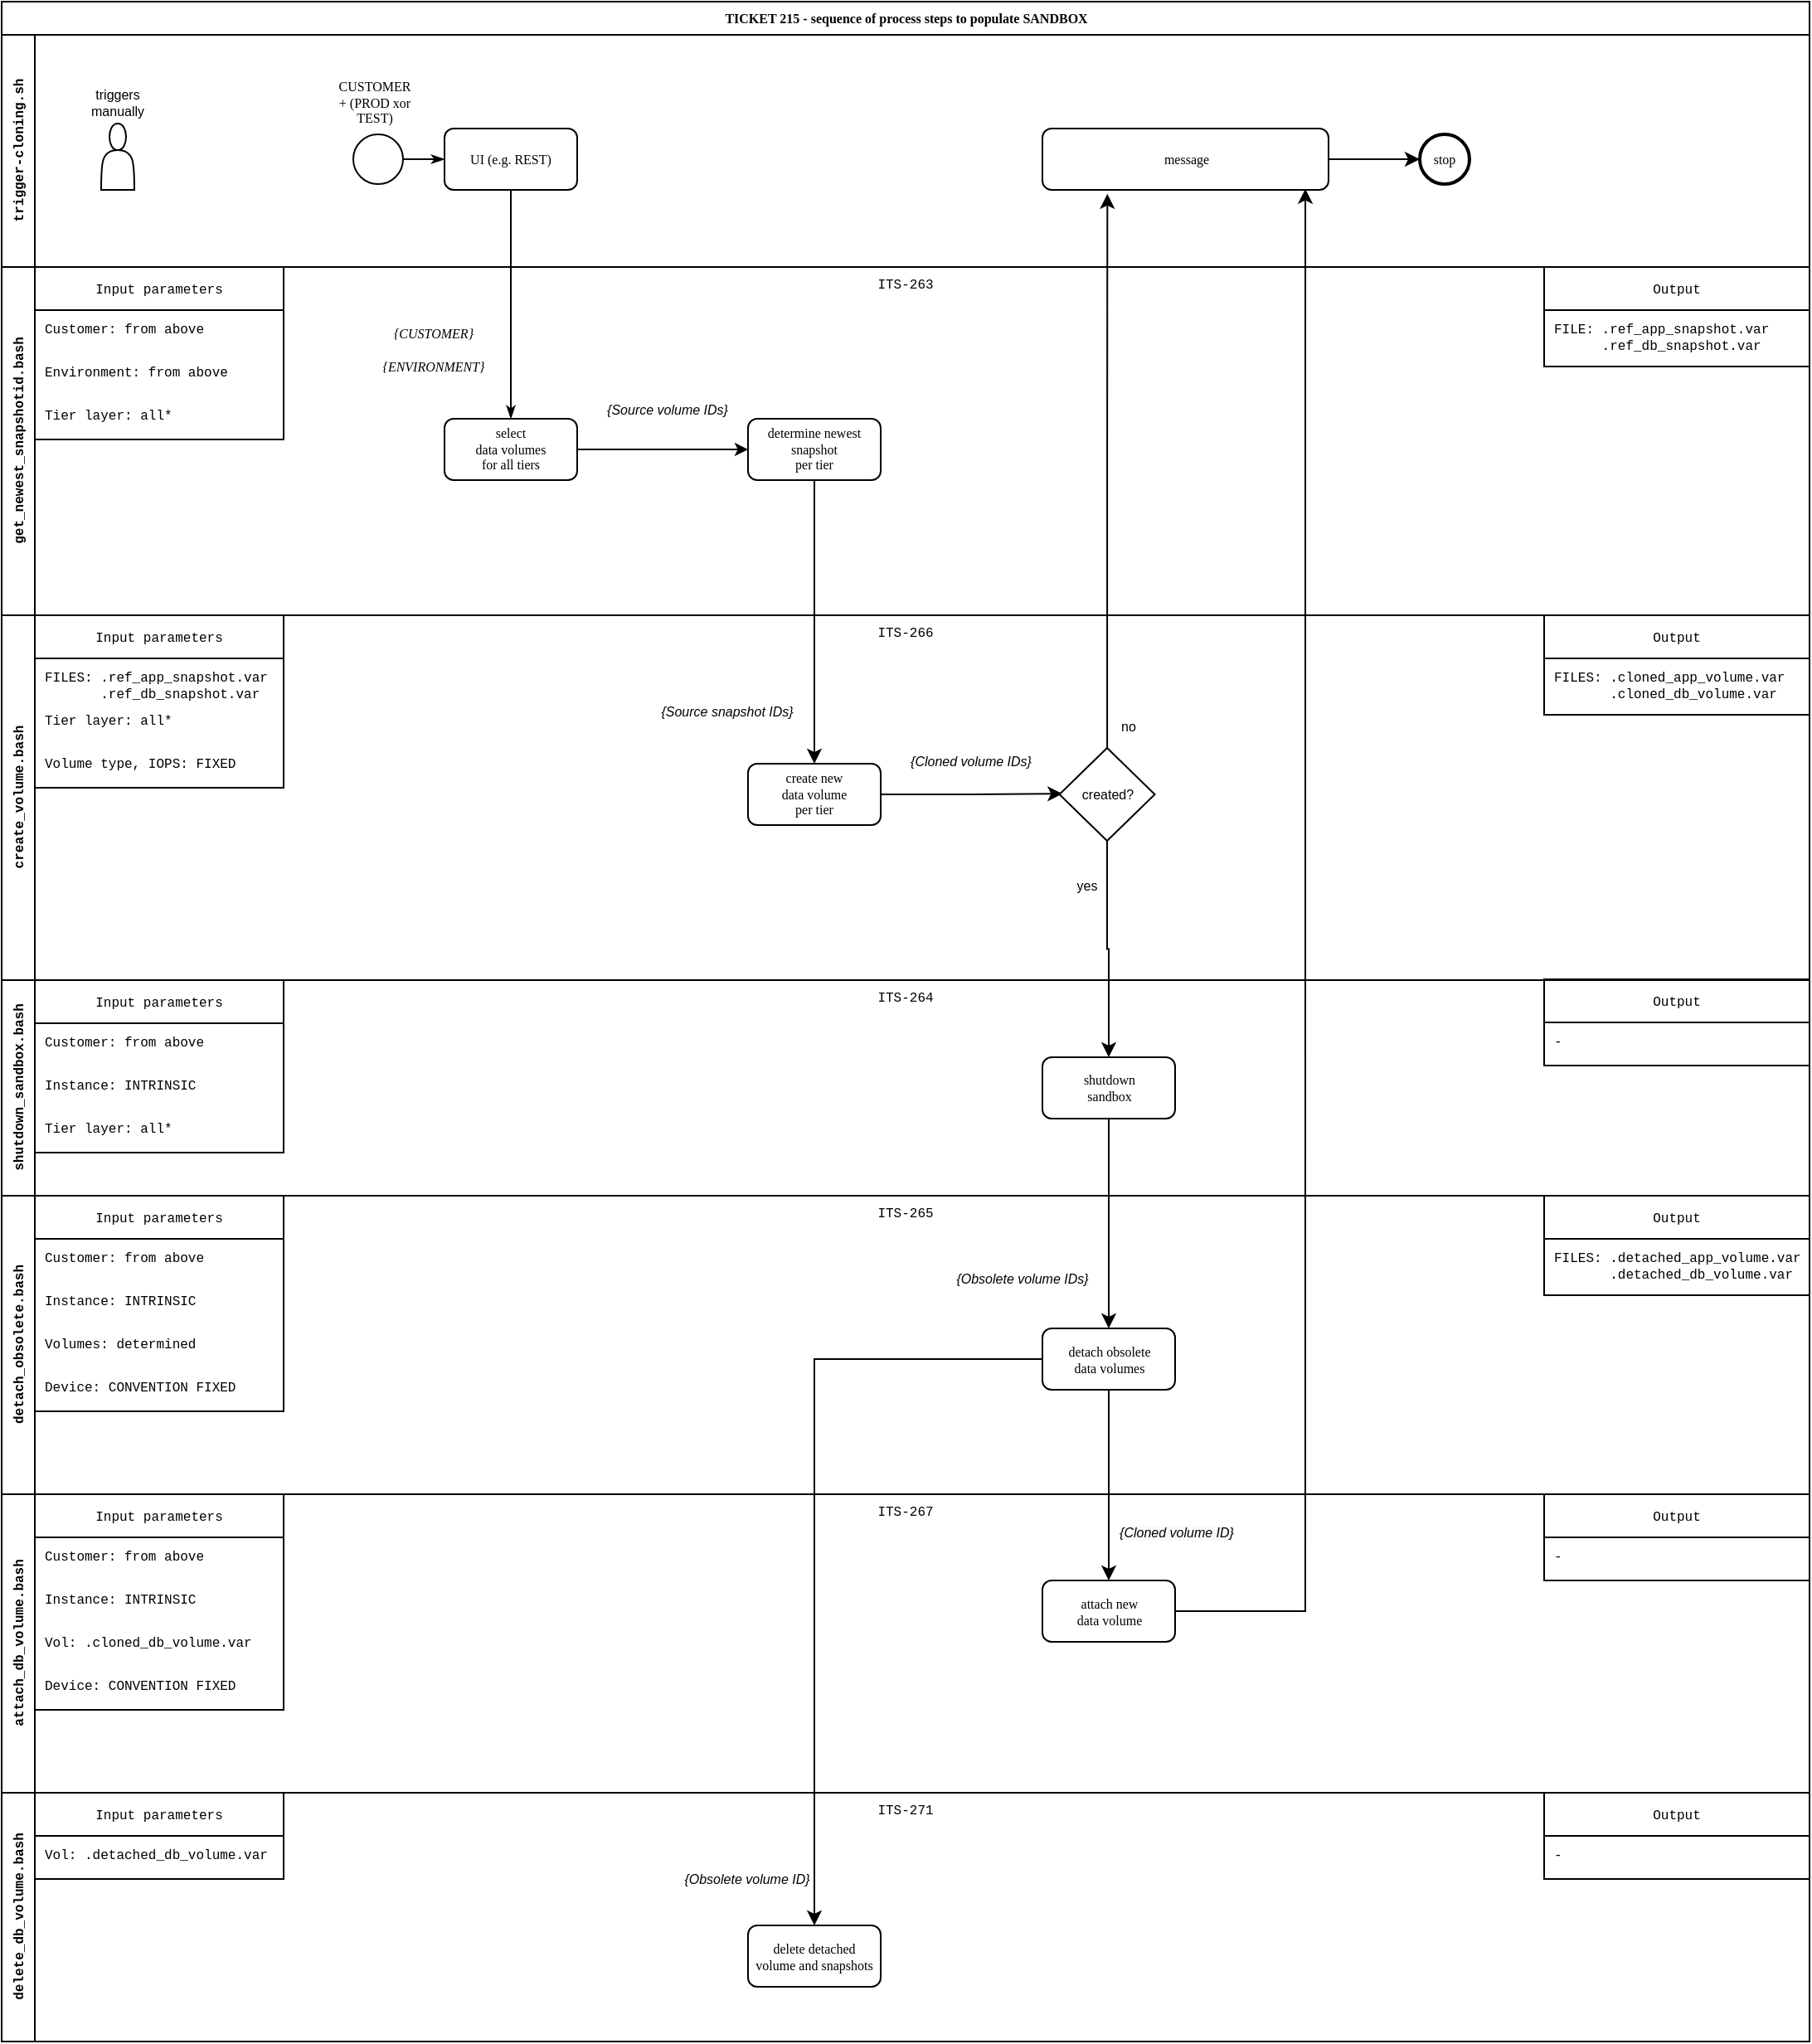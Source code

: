 <mxfile version="16.6.1" type="github">
  <diagram name="Page-1" id="c7488fd3-1785-93aa-aadb-54a6760d102a">
    <mxGraphModel dx="990" dy="541" grid="1" gridSize="10" guides="1" tooltips="1" connect="1" arrows="1" fold="1" page="1" pageScale="1" pageWidth="827" pageHeight="1169" background="none" math="0" shadow="0">
      <root>
        <mxCell id="0" />
        <mxCell id="1" parent="0" />
        <mxCell id="2b4e8129b02d487f-1" value="TICKET 215 - sequence of process steps to populate SANDBOX" style="swimlane;html=1;childLayout=stackLayout;horizontal=1;startSize=20;horizontalStack=0;rounded=0;shadow=0;labelBackgroundColor=none;strokeWidth=1;fontFamily=Verdana;fontSize=8;align=center;" parent="1" vertex="1">
          <mxGeometry x="190" y="100" width="1090" height="1230" as="geometry" />
        </mxCell>
        <mxCell id="2b4e8129b02d487f-2" value="trigger-cloning.sh" style="swimlane;html=1;startSize=20;horizontal=0;fontFamily=Courier New;fontSize=8;" parent="2b4e8129b02d487f-1" vertex="1">
          <mxGeometry y="20" width="1090" height="140" as="geometry" />
        </mxCell>
        <mxCell id="2b4e8129b02d487f-18" style="edgeStyle=orthogonalEdgeStyle;rounded=0;html=1;labelBackgroundColor=none;startArrow=none;startFill=0;startSize=5;endArrow=classicThin;endFill=1;endSize=5;jettySize=auto;orthogonalLoop=1;strokeWidth=1;fontFamily=Verdana;fontSize=8" parent="2b4e8129b02d487f-2" source="2b4e8129b02d487f-5" target="2b4e8129b02d487f-6" edge="1">
          <mxGeometry relative="1" as="geometry" />
        </mxCell>
        <mxCell id="2b4e8129b02d487f-5" value="CUSTOMER + (PROD xor TEST)" style="ellipse;whiteSpace=wrap;html=1;rounded=0;shadow=0;labelBackgroundColor=none;strokeWidth=1;fontFamily=Verdana;fontSize=8;align=center;movableLabel=1;" parent="2b4e8129b02d487f-2" vertex="1">
          <mxGeometry x="212" y="60" width="30" height="30" as="geometry">
            <mxPoint x="-2" y="-34" as="offset" />
          </mxGeometry>
        </mxCell>
        <mxCell id="2b4e8129b02d487f-6" value="UI (e.g. REST)" style="rounded=1;whiteSpace=wrap;html=1;shadow=0;labelBackgroundColor=none;strokeWidth=1;fontFamily=Verdana;fontSize=8;align=center;" parent="2b4e8129b02d487f-2" vertex="1">
          <mxGeometry x="267" y="56.5" width="80" height="37" as="geometry" />
        </mxCell>
        <mxCell id="8-xNJwOsNSznoQY5V4Vt-67" style="edgeStyle=orthogonalEdgeStyle;rounded=0;orthogonalLoop=1;jettySize=auto;html=1;entryX=0;entryY=0.5;entryDx=0;entryDy=0;fontFamily=Courier New;fontSize=8;endArrow=classic;endFill=1;strokeColor=#000000;" parent="2b4e8129b02d487f-2" source="2b4e8129b02d487f-9" target="2b4e8129b02d487f-11" edge="1">
          <mxGeometry relative="1" as="geometry" />
        </mxCell>
        <mxCell id="2b4e8129b02d487f-9" value="message" style="rounded=1;whiteSpace=wrap;html=1;shadow=0;labelBackgroundColor=none;strokeWidth=1;fontFamily=Verdana;fontSize=8;align=center;" parent="2b4e8129b02d487f-2" vertex="1">
          <mxGeometry x="627.5" y="56.5" width="172.5" height="37" as="geometry" />
        </mxCell>
        <mxCell id="2b4e8129b02d487f-11" value="stop" style="ellipse;whiteSpace=wrap;html=1;rounded=0;shadow=0;labelBackgroundColor=none;strokeWidth=2;fontFamily=Verdana;fontSize=8;align=center;" parent="2b4e8129b02d487f-2" vertex="1">
          <mxGeometry x="855" y="60" width="30" height="30" as="geometry" />
        </mxCell>
        <mxCell id="8-xNJwOsNSznoQY5V4Vt-18" value="triggers&lt;br&gt;manually" style="shape=actor;whiteSpace=wrap;html=1;fontSize=8;labelPadding=0;strokeOpacity=100;movableLabel=1;align=center;" parent="2b4e8129b02d487f-2" vertex="1">
          <mxGeometry x="60" y="53.5" width="20" height="40" as="geometry">
            <mxPoint y="-33" as="offset" />
          </mxGeometry>
        </mxCell>
        <mxCell id="2b4e8129b02d487f-24" value="&lt;i&gt;{ENVIRONMENT}&lt;/i&gt;" style="edgeStyle=orthogonalEdgeStyle;rounded=0;html=1;labelBackgroundColor=none;startArrow=none;startFill=0;startSize=5;endArrow=classicThin;endFill=1;endSize=5;jettySize=auto;orthogonalLoop=1;strokeWidth=1;fontFamily=Verdana;fontSize=8;fontColor=#000000;" parent="2b4e8129b02d487f-1" source="2b4e8129b02d487f-6" target="2b4e8129b02d487f-12" edge="1">
          <mxGeometry x="0.543" y="-47" relative="1" as="geometry">
            <mxPoint as="offset" />
          </mxGeometry>
        </mxCell>
        <mxCell id="2b4e8129b02d487f-3" value="get_newest_snapshotid.bash" style="swimlane;html=1;startSize=20;horizontal=0;fontSize=8;fontFamily=Courier New;" parent="2b4e8129b02d487f-1" vertex="1">
          <mxGeometry y="160" width="1090" height="210" as="geometry" />
        </mxCell>
        <mxCell id="8-xNJwOsNSznoQY5V4Vt-2" value="&lt;font style=&quot;font-size: 8px&quot;&gt;&lt;i&gt;{Source volume IDs}&lt;/i&gt;&lt;br&gt;&lt;/font&gt;" style="edgeStyle=orthogonalEdgeStyle;rounded=0;orthogonalLoop=1;jettySize=auto;html=1;exitX=1;exitY=0.5;exitDx=0;exitDy=0;fontColor=#000000;entryX=0;entryY=0.5;entryDx=0;entryDy=0;endSize=5;startSize=5;" parent="2b4e8129b02d487f-3" target="8-xNJwOsNSznoQY5V4Vt-1" edge="1" source="2b4e8129b02d487f-12">
          <mxGeometry x="0.046" y="25" relative="1" as="geometry">
            <mxPoint x="342" y="88.5" as="sourcePoint" />
            <mxPoint x="410" y="92" as="targetPoint" />
            <Array as="points" />
            <mxPoint as="offset" />
          </mxGeometry>
        </mxCell>
        <mxCell id="2b4e8129b02d487f-12" value="select&lt;br&gt;data volumes&lt;br&gt;for all tiers" style="rounded=1;whiteSpace=wrap;html=1;shadow=0;labelBackgroundColor=none;strokeWidth=1;fontFamily=Verdana;fontSize=8;align=center;" parent="2b4e8129b02d487f-3" vertex="1">
          <mxGeometry x="267" y="91.5" width="80" height="37" as="geometry" />
        </mxCell>
        <mxCell id="8-xNJwOsNSznoQY5V4Vt-1" value="determine newest&lt;br&gt;snapshot&lt;br&gt;per tier" style="rounded=1;whiteSpace=wrap;html=1;shadow=0;labelBackgroundColor=none;strokeWidth=1;fontFamily=Verdana;fontSize=8;align=center;" parent="2b4e8129b02d487f-3" vertex="1">
          <mxGeometry x="450" y="91.5" width="80" height="37" as="geometry" />
        </mxCell>
        <mxCell id="8-xNJwOsNSznoQY5V4Vt-50" value="ITS-263" style="text;html=1;strokeColor=none;fillColor=none;align=center;verticalAlign=middle;whiteSpace=wrap;overflow=hidden;fontFamily=Courier New;fontSize=8;" parent="2b4e8129b02d487f-3" vertex="1">
          <mxGeometry x="525" width="40" height="20" as="geometry" />
        </mxCell>
        <mxCell id="8-xNJwOsNSznoQY5V4Vt-56" value="Input parameters" style="swimlane;fontStyle=0;childLayout=stackLayout;horizontal=1;startSize=26;fillColor=none;horizontalStack=0;resizeParent=1;resizeParentMax=0;resizeLast=0;collapsible=1;marginBottom=0;fontFamily=Courier New;fontSize=8;strokeWidth=1;" parent="2b4e8129b02d487f-3" vertex="1">
          <mxGeometry x="20" width="150" height="104" as="geometry">
            <mxRectangle x="20" width="80" height="26" as="alternateBounds" />
          </mxGeometry>
        </mxCell>
        <mxCell id="8-xNJwOsNSznoQY5V4Vt-57" value="Customer: from above" style="text;strokeColor=none;fillColor=none;align=left;verticalAlign=top;spacingLeft=4;spacingRight=4;overflow=hidden;rotatable=0;points=[[0,0.5],[1,0.5]];portConstraint=eastwest;fontFamily=Courier New;fontSize=8;" parent="8-xNJwOsNSznoQY5V4Vt-56" vertex="1">
          <mxGeometry y="26" width="150" height="26" as="geometry" />
        </mxCell>
        <mxCell id="2IJYUb_n-DRgpL4vrt17-13" value="Environment: from above" style="text;strokeColor=none;fillColor=none;align=left;verticalAlign=top;spacingLeft=4;spacingRight=4;overflow=hidden;rotatable=0;points=[[0,0.5],[1,0.5]];portConstraint=eastwest;fontFamily=Courier New;fontSize=8;" vertex="1" parent="8-xNJwOsNSznoQY5V4Vt-56">
          <mxGeometry y="52" width="150" height="26" as="geometry" />
        </mxCell>
        <mxCell id="2IJYUb_n-DRgpL4vrt17-29" value="Tier layer: all*" style="text;strokeColor=none;fillColor=none;align=left;verticalAlign=top;spacingLeft=4;spacingRight=4;overflow=hidden;rotatable=0;points=[[0,0.5],[1,0.5]];portConstraint=eastwest;fontFamily=Courier New;fontSize=8;" vertex="1" parent="8-xNJwOsNSznoQY5V4Vt-56">
          <mxGeometry y="78" width="150" height="26" as="geometry" />
        </mxCell>
        <mxCell id="8-xNJwOsNSznoQY5V4Vt-61" value="Output" style="swimlane;fontStyle=0;childLayout=stackLayout;horizontal=1;startSize=26;fillColor=none;horizontalStack=0;resizeParent=1;resizeParentMax=0;resizeLast=0;collapsible=1;marginBottom=0;fontFamily=Courier New;fontSize=8;strokeWidth=1;" parent="2b4e8129b02d487f-3" vertex="1">
          <mxGeometry x="930" width="160" height="60" as="geometry">
            <mxRectangle x="20" width="80" height="26" as="alternateBounds" />
          </mxGeometry>
        </mxCell>
        <mxCell id="8-xNJwOsNSznoQY5V4Vt-62" value="FILE: .ref_app_snapshot.var&#xa;      .ref_db_snapshot.var" style="text;strokeColor=none;fillColor=none;align=left;verticalAlign=top;spacingLeft=4;spacingRight=4;overflow=hidden;rotatable=0;points=[[0,0.5],[1,0.5]];portConstraint=eastwest;fontFamily=Courier New;fontSize=8;" parent="8-xNJwOsNSznoQY5V4Vt-61" vertex="1">
          <mxGeometry y="26" width="160" height="34" as="geometry" />
        </mxCell>
        <mxCell id="2IJYUb_n-DRgpL4vrt17-26" value="&lt;i&gt;{CUSTOMER}&lt;/i&gt;" style="edgeStyle=orthogonalEdgeStyle;rounded=0;html=1;labelBackgroundColor=none;startArrow=none;startFill=0;startSize=5;endArrow=classicThin;endFill=1;endSize=5;jettySize=auto;orthogonalLoop=1;strokeWidth=1;fontFamily=Verdana;fontSize=8;fontColor=#000000;strokeColor=none;" edge="1" parent="2b4e8129b02d487f-3">
          <mxGeometry x="0.485" y="-47" relative="1" as="geometry">
            <mxPoint as="offset" />
            <mxPoint x="306.74" y="-46.5" as="sourcePoint" />
            <mxPoint x="306.74" y="70" as="targetPoint" />
          </mxGeometry>
        </mxCell>
        <mxCell id="2b4e8129b02d487f-4" value="create_volume.bash" style="swimlane;html=1;startSize=20;horizontal=0;fontSize=8;fontFamily=Courier New;" parent="2b4e8129b02d487f-1" vertex="1">
          <mxGeometry y="370" width="1090" height="220" as="geometry">
            <mxRectangle y="320" width="680" height="20" as="alternateBounds" />
          </mxGeometry>
        </mxCell>
        <mxCell id="8-xNJwOsNSznoQY5V4Vt-31" value="&lt;i&gt;{Cloned volume IDs}&lt;/i&gt;" style="edgeStyle=orthogonalEdgeStyle;rounded=0;orthogonalLoop=1;jettySize=auto;html=1;entryX=0.033;entryY=0.493;entryDx=0;entryDy=0;entryPerimeter=0;fontSize=8;strokeColor=#000000;fontColor=#000000;" parent="2b4e8129b02d487f-4" source="2b4e8129b02d487f-14" target="8-xNJwOsNSznoQY5V4Vt-23" edge="1">
          <mxGeometry x="-0.014" y="20" relative="1" as="geometry">
            <mxPoint as="offset" />
          </mxGeometry>
        </mxCell>
        <mxCell id="2b4e8129b02d487f-14" value="create new&lt;br&gt;data volume&lt;br&gt;per tier" style="rounded=1;whiteSpace=wrap;html=1;shadow=0;labelBackgroundColor=none;strokeWidth=1;fontFamily=Verdana;fontSize=8;align=center;" parent="2b4e8129b02d487f-4" vertex="1">
          <mxGeometry x="450" y="89.5" width="80" height="37" as="geometry" />
        </mxCell>
        <mxCell id="8-xNJwOsNSznoQY5V4Vt-23" value="created?" style="strokeWidth=1;html=1;shape=mxgraph.flowchart.decision;whiteSpace=wrap;fontSize=8;" parent="2b4e8129b02d487f-4" vertex="1">
          <mxGeometry x="637.75" y="80" width="57.5" height="56" as="geometry" />
        </mxCell>
        <mxCell id="8-xNJwOsNSznoQY5V4Vt-51" value="ITS-266" style="text;html=1;strokeColor=none;fillColor=none;align=center;verticalAlign=middle;whiteSpace=wrap;overflow=hidden;fontFamily=Courier New;fontSize=8;" parent="2b4e8129b02d487f-4" vertex="1">
          <mxGeometry x="525" width="40" height="20" as="geometry" />
        </mxCell>
        <mxCell id="8-xNJwOsNSznoQY5V4Vt-64" value="Input parameters" style="swimlane;fontStyle=0;childLayout=stackLayout;horizontal=1;startSize=26;fillColor=none;horizontalStack=0;resizeParent=1;resizeParentMax=0;resizeLast=0;collapsible=1;marginBottom=0;fontFamily=Courier New;fontSize=8;strokeWidth=1;" parent="2b4e8129b02d487f-4" vertex="1">
          <mxGeometry x="20" width="150" height="104" as="geometry">
            <mxRectangle x="20" width="80" height="26" as="alternateBounds" />
          </mxGeometry>
        </mxCell>
        <mxCell id="8-xNJwOsNSznoQY5V4Vt-65" value="FILES: .ref_app_snapshot.var&#xa;       .ref_db_snapshot.var" style="text;strokeColor=none;fillColor=none;align=left;verticalAlign=top;spacingLeft=4;spacingRight=4;overflow=hidden;rotatable=0;points=[[0,0.5],[1,0.5]];portConstraint=eastwest;fontFamily=Courier New;fontSize=8;" parent="8-xNJwOsNSznoQY5V4Vt-64" vertex="1">
          <mxGeometry y="26" width="150" height="26" as="geometry" />
        </mxCell>
        <mxCell id="8-xNJwOsNSznoQY5V4Vt-70" value="Tier layer: all*" style="text;strokeColor=none;fillColor=none;align=left;verticalAlign=top;spacingLeft=4;spacingRight=4;overflow=hidden;rotatable=0;points=[[0,0.5],[1,0.5]];portConstraint=eastwest;fontFamily=Courier New;fontSize=8;" parent="8-xNJwOsNSznoQY5V4Vt-64" vertex="1">
          <mxGeometry y="52" width="150" height="26" as="geometry" />
        </mxCell>
        <mxCell id="8-xNJwOsNSznoQY5V4Vt-71" value="Volume type, IOPS: FIXED" style="text;strokeColor=none;fillColor=none;align=left;verticalAlign=top;spacingLeft=4;spacingRight=4;overflow=hidden;rotatable=0;points=[[0,0.5],[1,0.5]];portConstraint=eastwest;fontFamily=Courier New;fontSize=8;" parent="8-xNJwOsNSznoQY5V4Vt-64" vertex="1">
          <mxGeometry y="78" width="150" height="26" as="geometry" />
        </mxCell>
        <mxCell id="8-xNJwOsNSznoQY5V4Vt-68" value="Output" style="swimlane;fontStyle=0;childLayout=stackLayout;horizontal=1;startSize=26;fillColor=none;horizontalStack=0;resizeParent=1;resizeParentMax=0;resizeLast=0;collapsible=1;marginBottom=0;fontFamily=Courier New;fontSize=8;strokeWidth=1;" parent="2b4e8129b02d487f-4" vertex="1">
          <mxGeometry x="930" width="160" height="60" as="geometry">
            <mxRectangle x="20" width="80" height="26" as="alternateBounds" />
          </mxGeometry>
        </mxCell>
        <mxCell id="8-xNJwOsNSznoQY5V4Vt-69" value="FILES: .cloned_app_volume.var&#xa;       .cloned_db_volume.var" style="text;strokeColor=none;fillColor=none;align=left;verticalAlign=top;spacingLeft=4;spacingRight=4;overflow=hidden;rotatable=0;points=[[0,0.5],[1,0.5]];portConstraint=eastwest;fontFamily=Courier New;fontSize=8;" parent="8-xNJwOsNSznoQY5V4Vt-68" vertex="1">
          <mxGeometry y="26" width="160" height="34" as="geometry" />
        </mxCell>
        <mxCell id="8-xNJwOsNSznoQY5V4Vt-11" value="&lt;i&gt;{Source snapshot IDs}&lt;/i&gt;" style="edgeStyle=orthogonalEdgeStyle;rounded=0;orthogonalLoop=1;jettySize=auto;html=1;fontSize=8;fontColor=#000000;" parent="2b4e8129b02d487f-1" source="8-xNJwOsNSznoQY5V4Vt-1" target="2b4e8129b02d487f-14" edge="1">
          <mxGeometry x="0.625" y="-53" relative="1" as="geometry">
            <mxPoint as="offset" />
          </mxGeometry>
        </mxCell>
        <mxCell id="8-xNJwOsNSznoQY5V4Vt-3" value="shutdown_sandbox.bash" style="swimlane;html=1;startSize=20;horizontal=0;fontSize=8;fontFamily=Courier New;" parent="2b4e8129b02d487f-1" vertex="1">
          <mxGeometry y="590" width="1090" height="130" as="geometry">
            <mxRectangle y="470" width="680" height="20" as="alternateBounds" />
          </mxGeometry>
        </mxCell>
        <mxCell id="8-xNJwOsNSznoQY5V4Vt-17" value="shutdown&lt;br&gt;sandbox" style="rounded=1;whiteSpace=wrap;html=1;shadow=0;labelBackgroundColor=none;strokeWidth=1;fontFamily=Verdana;fontSize=8;align=center;" parent="8-xNJwOsNSznoQY5V4Vt-3" vertex="1">
          <mxGeometry x="627.5" y="46.5" width="80" height="37" as="geometry" />
        </mxCell>
        <mxCell id="8-xNJwOsNSznoQY5V4Vt-52" value="ITS-264" style="text;html=1;strokeColor=none;fillColor=none;align=center;verticalAlign=middle;whiteSpace=wrap;overflow=hidden;fontFamily=Courier New;fontSize=8;" parent="8-xNJwOsNSznoQY5V4Vt-3" vertex="1">
          <mxGeometry x="525" width="40" height="20" as="geometry" />
        </mxCell>
        <mxCell id="8-xNJwOsNSznoQY5V4Vt-72" value="Input parameters" style="swimlane;fontStyle=0;childLayout=stackLayout;horizontal=1;startSize=26;fillColor=none;horizontalStack=0;resizeParent=1;resizeParentMax=0;resizeLast=0;collapsible=1;marginBottom=0;fontFamily=Courier New;fontSize=8;strokeWidth=1;" parent="8-xNJwOsNSznoQY5V4Vt-3" vertex="1">
          <mxGeometry x="20" width="150" height="104" as="geometry">
            <mxRectangle x="20" width="80" height="26" as="alternateBounds" />
          </mxGeometry>
        </mxCell>
        <mxCell id="8-xNJwOsNSznoQY5V4Vt-73" value="Customer: from above" style="text;strokeColor=none;fillColor=none;align=left;verticalAlign=top;spacingLeft=4;spacingRight=4;overflow=hidden;rotatable=0;points=[[0,0.5],[1,0.5]];portConstraint=eastwest;fontFamily=Courier New;fontSize=8;" parent="8-xNJwOsNSznoQY5V4Vt-72" vertex="1">
          <mxGeometry y="26" width="150" height="26" as="geometry" />
        </mxCell>
        <mxCell id="2IJYUb_n-DRgpL4vrt17-32" value="Instance: INTRINSIC" style="text;strokeColor=none;fillColor=none;align=left;verticalAlign=top;spacingLeft=4;spacingRight=4;overflow=hidden;rotatable=0;points=[[0,0.5],[1,0.5]];portConstraint=eastwest;fontFamily=Courier New;fontSize=8;" vertex="1" parent="8-xNJwOsNSznoQY5V4Vt-72">
          <mxGeometry y="52" width="150" height="26" as="geometry" />
        </mxCell>
        <mxCell id="2IJYUb_n-DRgpL4vrt17-31" value="Tier layer: all*" style="text;strokeColor=none;fillColor=none;align=left;verticalAlign=top;spacingLeft=4;spacingRight=4;overflow=hidden;rotatable=0;points=[[0,0.5],[1,0.5]];portConstraint=eastwest;fontFamily=Courier New;fontSize=8;" vertex="1" parent="8-xNJwOsNSznoQY5V4Vt-72">
          <mxGeometry y="78" width="150" height="26" as="geometry" />
        </mxCell>
        <mxCell id="8-xNJwOsNSznoQY5V4Vt-75" value="Output" style="swimlane;fontStyle=0;childLayout=stackLayout;horizontal=1;startSize=26;fillColor=none;horizontalStack=0;resizeParent=1;resizeParentMax=0;resizeLast=0;collapsible=1;marginBottom=0;fontFamily=Courier New;fontSize=8;strokeWidth=1;" parent="8-xNJwOsNSznoQY5V4Vt-3" vertex="1">
          <mxGeometry x="930" y="-0.5" width="160" height="52" as="geometry">
            <mxRectangle x="20" width="80" height="26" as="alternateBounds" />
          </mxGeometry>
        </mxCell>
        <mxCell id="8-xNJwOsNSznoQY5V4Vt-76" value="-" style="text;strokeColor=none;fillColor=none;align=left;verticalAlign=top;spacingLeft=4;spacingRight=4;overflow=hidden;rotatable=0;points=[[0,0.5],[1,0.5]];portConstraint=eastwest;fontFamily=Courier New;fontSize=8;" parent="8-xNJwOsNSznoQY5V4Vt-75" vertex="1">
          <mxGeometry y="26" width="160" height="26" as="geometry" />
        </mxCell>
        <mxCell id="8-xNJwOsNSznoQY5V4Vt-13" value="detach_obsolete.bash" style="swimlane;html=1;startSize=20;horizontal=0;fontSize=8;fontFamily=Courier New;" parent="2b4e8129b02d487f-1" vertex="1">
          <mxGeometry y="720" width="1090" height="180" as="geometry">
            <mxRectangle y="620" width="680" height="20" as="alternateBounds" />
          </mxGeometry>
        </mxCell>
        <mxCell id="8-xNJwOsNSznoQY5V4Vt-27" value="detach obsolete&lt;br&gt;data volumes" style="rounded=1;whiteSpace=wrap;html=1;shadow=0;labelBackgroundColor=none;strokeWidth=1;fontFamily=Verdana;fontSize=8;align=center;" parent="8-xNJwOsNSznoQY5V4Vt-13" vertex="1">
          <mxGeometry x="627.5" y="80" width="80" height="37" as="geometry" />
        </mxCell>
        <UserObject label="ITS-265" link="https://jira-bio.ch.genedata.com/browse/ITS-265" linkTarget="_blank" id="8-xNJwOsNSznoQY5V4Vt-53">
          <mxCell style="text;html=1;strokeColor=none;fillColor=none;align=center;verticalAlign=middle;whiteSpace=wrap;overflow=hidden;fontFamily=Courier New;fontSize=8;" parent="8-xNJwOsNSznoQY5V4Vt-13" vertex="1">
            <mxGeometry x="525" width="40" height="20" as="geometry" />
          </mxCell>
        </UserObject>
        <mxCell id="8-xNJwOsNSznoQY5V4Vt-77" value="Input parameters" style="swimlane;fontStyle=0;childLayout=stackLayout;horizontal=1;startSize=26;fillColor=none;horizontalStack=0;resizeParent=1;resizeParentMax=0;resizeLast=0;collapsible=1;marginBottom=0;fontFamily=Courier New;fontSize=8;strokeWidth=1;" parent="8-xNJwOsNSznoQY5V4Vt-13" vertex="1">
          <mxGeometry x="20" width="150" height="130" as="geometry">
            <mxRectangle x="20" width="80" height="26" as="alternateBounds" />
          </mxGeometry>
        </mxCell>
        <mxCell id="8-xNJwOsNSznoQY5V4Vt-81" value="Customer: from above" style="text;strokeColor=none;fillColor=none;align=left;verticalAlign=top;spacingLeft=4;spacingRight=4;overflow=hidden;rotatable=0;points=[[0,0.5],[1,0.5]];portConstraint=eastwest;fontFamily=Courier New;fontSize=8;" parent="8-xNJwOsNSznoQY5V4Vt-77" vertex="1">
          <mxGeometry y="26" width="150" height="26" as="geometry" />
        </mxCell>
        <mxCell id="2IJYUb_n-DRgpL4vrt17-33" value="Instance: INTRINSIC" style="text;strokeColor=none;fillColor=none;align=left;verticalAlign=top;spacingLeft=4;spacingRight=4;overflow=hidden;rotatable=0;points=[[0,0.5],[1,0.5]];portConstraint=eastwest;fontFamily=Courier New;fontSize=8;" vertex="1" parent="8-xNJwOsNSznoQY5V4Vt-77">
          <mxGeometry y="52" width="150" height="26" as="geometry" />
        </mxCell>
        <object label="Volumes: determined" ORIGIN="determined from the AWS EC2 instances" id="8-xNJwOsNSznoQY5V4Vt-84">
          <mxCell style="text;strokeColor=none;fillColor=none;align=left;verticalAlign=top;spacingLeft=4;spacingRight=4;overflow=hidden;rotatable=0;points=[[0,0.5],[1,0.5]];portConstraint=eastwest;fontFamily=Courier New;fontSize=8;" parent="8-xNJwOsNSznoQY5V4Vt-77" vertex="1">
            <mxGeometry y="78" width="150" height="26" as="geometry" />
          </mxCell>
        </object>
        <mxCell id="8-xNJwOsNSznoQY5V4Vt-80" value="Device: CONVENTION FIXED" style="text;strokeColor=none;fillColor=none;align=left;verticalAlign=top;spacingLeft=4;spacingRight=4;overflow=hidden;rotatable=0;points=[[0,0.5],[1,0.5]];portConstraint=eastwest;fontFamily=Courier New;fontSize=8;" parent="8-xNJwOsNSznoQY5V4Vt-77" vertex="1">
          <mxGeometry y="104" width="150" height="26" as="geometry" />
        </mxCell>
        <mxCell id="8-xNJwOsNSznoQY5V4Vt-82" value="Output" style="swimlane;fontStyle=0;childLayout=stackLayout;horizontal=1;startSize=26;fillColor=none;horizontalStack=0;resizeParent=1;resizeParentMax=0;resizeLast=0;collapsible=1;marginBottom=0;fontFamily=Courier New;fontSize=8;strokeWidth=1;" parent="8-xNJwOsNSznoQY5V4Vt-13" vertex="1">
          <mxGeometry x="930" width="160" height="60" as="geometry">
            <mxRectangle x="20" width="80" height="26" as="alternateBounds" />
          </mxGeometry>
        </mxCell>
        <mxCell id="2IJYUb_n-DRgpL4vrt17-16" value="FILES: .detached_app_volume.var&#xa;       .detached_db_volume.var" style="text;strokeColor=none;fillColor=none;align=left;verticalAlign=top;spacingLeft=4;spacingRight=4;overflow=hidden;rotatable=0;points=[[0,0.5],[1,0.5]];portConstraint=eastwest;fontFamily=Courier New;fontSize=8;" vertex="1" parent="8-xNJwOsNSznoQY5V4Vt-82">
          <mxGeometry y="26" width="160" height="34" as="geometry" />
        </mxCell>
        <mxCell id="8-xNJwOsNSznoQY5V4Vt-14" value="attach_db_volume.bash" style="swimlane;html=1;startSize=20;horizontal=0;fontSize=8;fontFamily=Courier New;" parent="2b4e8129b02d487f-1" vertex="1">
          <mxGeometry y="900" width="1090" height="180" as="geometry">
            <mxRectangle y="690" width="680" height="20" as="alternateBounds" />
          </mxGeometry>
        </mxCell>
        <mxCell id="8-xNJwOsNSznoQY5V4Vt-37" value="attach new&lt;br&gt;data volume" style="rounded=1;whiteSpace=wrap;html=1;shadow=0;labelBackgroundColor=none;strokeWidth=1;fontFamily=Verdana;fontSize=8;align=center;" parent="8-xNJwOsNSznoQY5V4Vt-14" vertex="1">
          <mxGeometry x="627.5" y="52" width="80" height="37" as="geometry" />
        </mxCell>
        <mxCell id="8-xNJwOsNSznoQY5V4Vt-54" value="ITS-267" style="text;html=1;strokeColor=none;fillColor=none;align=center;verticalAlign=middle;whiteSpace=wrap;overflow=hidden;fontFamily=Courier New;fontSize=8;" parent="8-xNJwOsNSznoQY5V4Vt-14" vertex="1">
          <mxGeometry x="525" width="40" height="20" as="geometry" />
        </mxCell>
        <mxCell id="8-xNJwOsNSznoQY5V4Vt-85" value="Input parameters" style="swimlane;fontStyle=0;childLayout=stackLayout;horizontal=1;startSize=26;fillColor=none;horizontalStack=0;resizeParent=1;resizeParentMax=0;resizeLast=0;collapsible=1;marginBottom=0;fontFamily=Courier New;fontSize=8;strokeWidth=1;" parent="8-xNJwOsNSznoQY5V4Vt-14" vertex="1">
          <mxGeometry x="20" width="150" height="130" as="geometry">
            <mxRectangle x="20" width="80" height="26" as="alternateBounds" />
          </mxGeometry>
        </mxCell>
        <mxCell id="8-xNJwOsNSznoQY5V4Vt-86" value="Customer: from above" style="text;strokeColor=none;fillColor=none;align=left;verticalAlign=top;spacingLeft=4;spacingRight=4;overflow=hidden;rotatable=0;points=[[0,0.5],[1,0.5]];portConstraint=eastwest;fontFamily=Courier New;fontSize=8;" parent="8-xNJwOsNSznoQY5V4Vt-85" vertex="1">
          <mxGeometry y="26" width="150" height="26" as="geometry" />
        </mxCell>
        <mxCell id="2IJYUb_n-DRgpL4vrt17-34" value="Instance: INTRINSIC" style="text;strokeColor=none;fillColor=none;align=left;verticalAlign=top;spacingLeft=4;spacingRight=4;overflow=hidden;rotatable=0;points=[[0,0.5],[1,0.5]];portConstraint=eastwest;fontFamily=Courier New;fontSize=8;" vertex="1" parent="8-xNJwOsNSznoQY5V4Vt-85">
          <mxGeometry y="52" width="150" height="26" as="geometry" />
        </mxCell>
        <mxCell id="8-xNJwOsNSznoQY5V4Vt-88" value="Vol: .cloned_db_volume.var" style="text;strokeColor=none;fillColor=none;align=left;verticalAlign=top;spacingLeft=4;spacingRight=4;overflow=hidden;rotatable=0;points=[[0,0.5],[1,0.5]];portConstraint=eastwest;fontFamily=Courier New;fontSize=8;" parent="8-xNJwOsNSznoQY5V4Vt-85" vertex="1">
          <mxGeometry y="78" width="150" height="26" as="geometry" />
        </mxCell>
        <mxCell id="8-xNJwOsNSznoQY5V4Vt-87" value="Device: CONVENTION FIXED" style="text;strokeColor=none;fillColor=none;align=left;verticalAlign=top;spacingLeft=4;spacingRight=4;overflow=hidden;rotatable=0;points=[[0,0.5],[1,0.5]];portConstraint=eastwest;fontFamily=Courier New;fontSize=8;" parent="8-xNJwOsNSznoQY5V4Vt-85" vertex="1">
          <mxGeometry y="104" width="150" height="26" as="geometry" />
        </mxCell>
        <mxCell id="8-xNJwOsNSznoQY5V4Vt-89" value="Output" style="swimlane;fontStyle=0;childLayout=stackLayout;horizontal=1;startSize=26;fillColor=none;horizontalStack=0;resizeParent=1;resizeParentMax=0;resizeLast=0;collapsible=1;marginBottom=0;fontFamily=Courier New;fontSize=8;strokeWidth=1;" parent="8-xNJwOsNSznoQY5V4Vt-14" vertex="1">
          <mxGeometry x="930" width="160" height="52" as="geometry">
            <mxRectangle x="20" width="80" height="26" as="alternateBounds" />
          </mxGeometry>
        </mxCell>
        <mxCell id="8-xNJwOsNSznoQY5V4Vt-90" value="-" style="text;strokeColor=none;fillColor=none;align=left;verticalAlign=top;spacingLeft=4;spacingRight=4;overflow=hidden;rotatable=0;points=[[0,0.5],[1,0.5]];portConstraint=eastwest;fontFamily=Courier New;fontSize=8;" parent="8-xNJwOsNSznoQY5V4Vt-89" vertex="1">
          <mxGeometry y="26" width="160" height="26" as="geometry" />
        </mxCell>
        <mxCell id="8-xNJwOsNSznoQY5V4Vt-22" value="yes" style="edgeStyle=orthogonalEdgeStyle;rounded=0;orthogonalLoop=1;jettySize=auto;html=1;entryX=0.5;entryY=0;entryDx=0;entryDy=0;fontSize=8;exitX=0.5;exitY=1;exitDx=0;exitDy=0;exitPerimeter=0;" parent="2b4e8129b02d487f-1" source="8-xNJwOsNSznoQY5V4Vt-23" target="8-xNJwOsNSznoQY5V4Vt-17" edge="1">
          <mxGeometry x="-0.59" y="-12" relative="1" as="geometry">
            <mxPoint x="663" y="390" as="sourcePoint" />
            <mxPoint x="-1" as="offset" />
          </mxGeometry>
        </mxCell>
        <mxCell id="8-xNJwOsNSznoQY5V4Vt-25" value="no" style="edgeStyle=orthogonalEdgeStyle;rounded=0;orthogonalLoop=1;jettySize=auto;html=1;fontSize=8;strokeColor=#000000;entryX=0.227;entryY=1.065;entryDx=0;entryDy=0;entryPerimeter=0;" parent="2b4e8129b02d487f-1" source="8-xNJwOsNSznoQY5V4Vt-23" target="2b4e8129b02d487f-9" edge="1">
          <mxGeometry x="-0.921" y="-12" relative="1" as="geometry">
            <mxPoint as="offset" />
          </mxGeometry>
        </mxCell>
        <mxCell id="8-xNJwOsNSznoQY5V4Vt-28" value="&lt;i&gt;{Obsolete volume IDs}&lt;/i&gt;" style="edgeStyle=orthogonalEdgeStyle;rounded=0;orthogonalLoop=1;jettySize=auto;html=1;fontSize=8;strokeColor=#000000;fontColor=#000000;" parent="2b4e8129b02d487f-1" source="8-xNJwOsNSznoQY5V4Vt-17" target="8-xNJwOsNSznoQY5V4Vt-27" edge="1">
          <mxGeometry x="0.526" y="-52" relative="1" as="geometry">
            <mxPoint x="-1" as="offset" />
          </mxGeometry>
        </mxCell>
        <mxCell id="8-xNJwOsNSznoQY5V4Vt-38" value="&lt;i style=&quot;background-color: rgb(248 , 249 , 250)&quot;&gt;{Cloned volume ID}&lt;/i&gt;" style="edgeStyle=orthogonalEdgeStyle;rounded=0;orthogonalLoop=1;jettySize=auto;html=1;fontSize=8;strokeColor=#000000;fontColor=#000000;" parent="2b4e8129b02d487f-1" source="8-xNJwOsNSznoQY5V4Vt-27" target="8-xNJwOsNSznoQY5V4Vt-37" edge="1">
          <mxGeometry x="0.491" y="40" relative="1" as="geometry">
            <mxPoint as="offset" />
          </mxGeometry>
        </mxCell>
        <mxCell id="8-xNJwOsNSznoQY5V4Vt-40" value="&lt;i&gt;{Obsolete volume ID}&lt;/i&gt;" style="edgeStyle=orthogonalEdgeStyle;rounded=0;orthogonalLoop=1;jettySize=auto;html=1;exitX=0;exitY=0.5;exitDx=0;exitDy=0;entryX=0.5;entryY=0;entryDx=0;entryDy=0;fontSize=8;endArrow=classic;endFill=1;strokeColor=#000000;fontColor=#000000;" parent="2b4e8129b02d487f-1" source="8-xNJwOsNSznoQY5V4Vt-27" target="2IJYUb_n-DRgpL4vrt17-20" edge="1">
          <mxGeometry x="0.884" y="-41" relative="1" as="geometry">
            <mxPoint as="offset" />
            <mxPoint x="490" y="870" as="targetPoint" />
          </mxGeometry>
        </mxCell>
        <mxCell id="8-xNJwOsNSznoQY5V4Vt-47" style="edgeStyle=orthogonalEdgeStyle;rounded=0;orthogonalLoop=1;jettySize=auto;html=1;exitX=1;exitY=0.5;exitDx=0;exitDy=0;entryX=0.919;entryY=0.982;entryDx=0;entryDy=0;entryPerimeter=0;fontSize=8;endArrow=classic;endFill=1;strokeColor=#000000;" parent="2b4e8129b02d487f-1" source="8-xNJwOsNSznoQY5V4Vt-37" target="2b4e8129b02d487f-9" edge="1">
          <mxGeometry relative="1" as="geometry" />
        </mxCell>
        <mxCell id="8-xNJwOsNSznoQY5V4Vt-15" value="delete_db_volume.bash" style="swimlane;html=1;startSize=20;horizontal=0;fontSize=8;fontFamily=Courier New;" parent="2b4e8129b02d487f-1" vertex="1">
          <mxGeometry y="1080" width="1090" height="150" as="geometry">
            <mxRectangle y="810" width="680" height="20" as="alternateBounds" />
          </mxGeometry>
        </mxCell>
        <mxCell id="8-xNJwOsNSznoQY5V4Vt-55" value="ITS-271" style="text;html=1;strokeColor=none;fillColor=none;align=center;verticalAlign=middle;whiteSpace=wrap;overflow=hidden;fontFamily=Courier New;fontSize=8;" parent="8-xNJwOsNSznoQY5V4Vt-15" vertex="1">
          <mxGeometry x="525" width="40" height="20" as="geometry" />
        </mxCell>
        <mxCell id="8-xNJwOsNSznoQY5V4Vt-91" value="Input parameters" style="swimlane;fontStyle=0;childLayout=stackLayout;horizontal=1;startSize=26;fillColor=none;horizontalStack=0;resizeParent=1;resizeParentMax=0;resizeLast=0;collapsible=1;marginBottom=0;fontFamily=Courier New;fontSize=8;strokeWidth=1;" parent="8-xNJwOsNSznoQY5V4Vt-15" vertex="1">
          <mxGeometry x="20" width="150" height="52" as="geometry">
            <mxRectangle x="20" width="80" height="26" as="alternateBounds" />
          </mxGeometry>
        </mxCell>
        <mxCell id="8-xNJwOsNSznoQY5V4Vt-92" value="Vol: .detached_db_volume.var" style="text;strokeColor=none;fillColor=none;align=left;verticalAlign=top;spacingLeft=4;spacingRight=4;overflow=hidden;rotatable=0;points=[[0,0.5],[1,0.5]];portConstraint=eastwest;fontFamily=Courier New;fontSize=8;" parent="8-xNJwOsNSznoQY5V4Vt-91" vertex="1">
          <mxGeometry y="26" width="150" height="26" as="geometry" />
        </mxCell>
        <mxCell id="8-xNJwOsNSznoQY5V4Vt-93" value="Output" style="swimlane;fontStyle=0;childLayout=stackLayout;horizontal=1;startSize=26;fillColor=none;horizontalStack=0;resizeParent=1;resizeParentMax=0;resizeLast=0;collapsible=1;marginBottom=0;fontFamily=Courier New;fontSize=8;strokeWidth=1;" parent="8-xNJwOsNSznoQY5V4Vt-15" vertex="1">
          <mxGeometry x="930" width="160" height="52" as="geometry">
            <mxRectangle x="20" width="80" height="26" as="alternateBounds" />
          </mxGeometry>
        </mxCell>
        <mxCell id="8-xNJwOsNSznoQY5V4Vt-94" value="-" style="text;strokeColor=none;fillColor=none;align=left;verticalAlign=top;spacingLeft=4;spacingRight=4;overflow=hidden;rotatable=0;points=[[0,0.5],[1,0.5]];portConstraint=eastwest;fontFamily=Courier New;fontSize=8;" parent="8-xNJwOsNSznoQY5V4Vt-93" vertex="1">
          <mxGeometry y="26" width="160" height="26" as="geometry" />
        </mxCell>
        <mxCell id="2IJYUb_n-DRgpL4vrt17-20" value="delete detached&lt;br&gt;volume and snapshots" style="rounded=1;whiteSpace=wrap;html=1;shadow=0;labelBackgroundColor=none;strokeWidth=1;fontFamily=Verdana;fontSize=8;align=center;" vertex="1" parent="8-xNJwOsNSznoQY5V4Vt-15">
          <mxGeometry x="450" y="80" width="80" height="37" as="geometry" />
        </mxCell>
      </root>
    </mxGraphModel>
  </diagram>
</mxfile>
